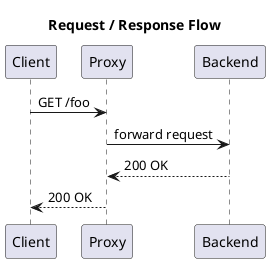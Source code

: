 @startuml
title Request / Response Flow

participant Client
participant Proxy
participant Backend

Client -> Proxy: GET /foo
Proxy -> Backend: forward request
Backend --> Proxy: 200 OK
Proxy --> Client: 200 OK
@enduml
